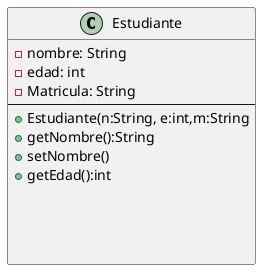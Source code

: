 @startuml
class Estudiante{
    - nombre: String
    - edad: int
    - Matricula: String
    --
    + Estudiante(n:String, e:int,m:String
    + getNombre():String
    + setNombre()
    + getEdad():int




}
@enduml